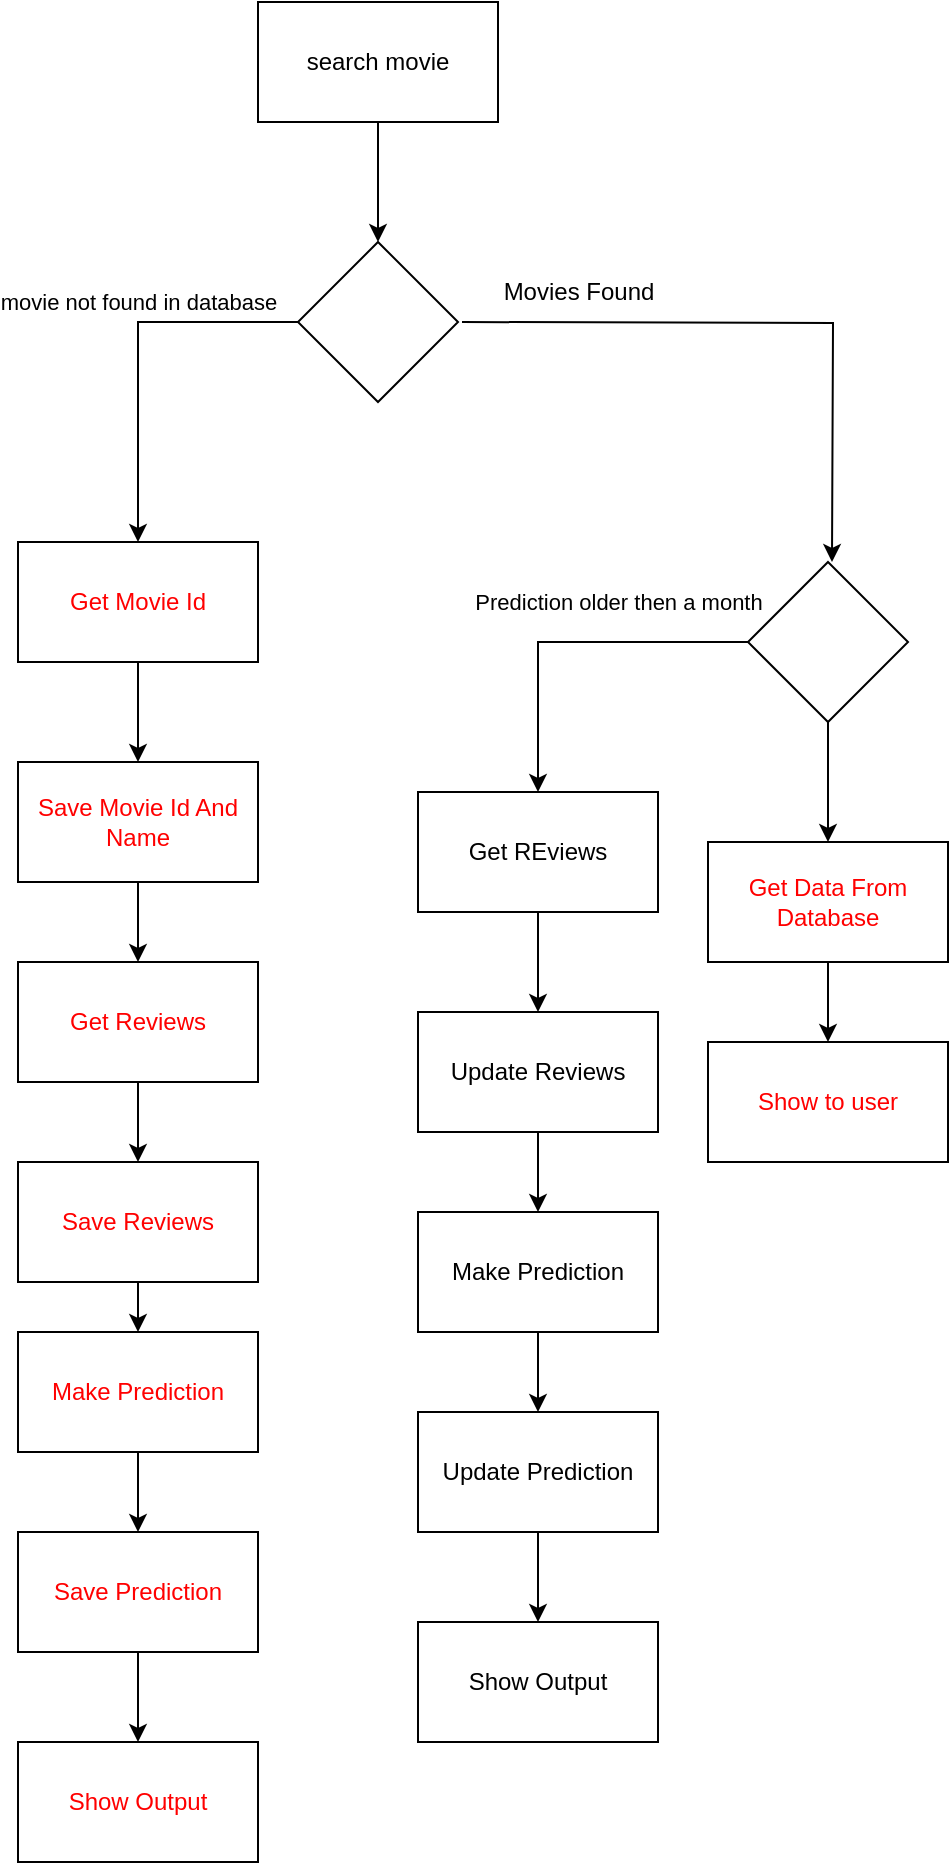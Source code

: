 <mxfile version="20.2.4" type="device"><diagram id="Ld-WULVBX-9QFqE-X4Ws" name="Page-1"><mxGraphModel dx="868" dy="482" grid="1" gridSize="10" guides="1" tooltips="1" connect="1" arrows="1" fold="1" page="1" pageScale="1" pageWidth="850" pageHeight="1100" math="0" shadow="0"><root><mxCell id="0"/><mxCell id="1" parent="0"/><mxCell id="r4Cym-CxRP860gSOotWk-3" style="edgeStyle=orthogonalEdgeStyle;rounded=0;orthogonalLoop=1;jettySize=auto;html=1;entryX=0.5;entryY=0;entryDx=0;entryDy=0;" parent="1" source="r4Cym-CxRP860gSOotWk-1" target="r4Cym-CxRP860gSOotWk-2" edge="1"><mxGeometry relative="1" as="geometry"/></mxCell><mxCell id="r4Cym-CxRP860gSOotWk-1" value="search movie" style="rounded=0;whiteSpace=wrap;html=1;" parent="1" vertex="1"><mxGeometry x="180" y="80" width="120" height="60" as="geometry"/></mxCell><mxCell id="r4Cym-CxRP860gSOotWk-6" style="edgeStyle=orthogonalEdgeStyle;rounded=0;orthogonalLoop=1;jettySize=auto;html=1;exitX=0;exitY=0.5;exitDx=0;exitDy=0;" parent="1" source="r4Cym-CxRP860gSOotWk-2" target="r4Cym-CxRP860gSOotWk-4" edge="1"><mxGeometry relative="1" as="geometry"/></mxCell><mxCell id="r4Cym-CxRP860gSOotWk-20" value="movie not found in database" style="edgeLabel;html=1;align=center;verticalAlign=middle;resizable=0;points=[];" parent="r4Cym-CxRP860gSOotWk-6" vertex="1" connectable="0"><mxGeometry x="-0.4" y="-2" relative="1" as="geometry"><mxPoint x="-23" y="-8" as="offset"/></mxGeometry></mxCell><mxCell id="r4Cym-CxRP860gSOotWk-7" style="edgeStyle=orthogonalEdgeStyle;rounded=0;orthogonalLoop=1;jettySize=auto;html=1;exitX=1;exitY=0.5;exitDx=0;exitDy=0;entryX=0.5;entryY=0;entryDx=0;entryDy=0;" parent="1" edge="1"><mxGeometry relative="1" as="geometry"><mxPoint x="467" y="360" as="targetPoint"/><mxPoint x="282" y="240" as="sourcePoint"/></mxGeometry></mxCell><mxCell id="r4Cym-CxRP860gSOotWk-2" value="" style="rhombus;whiteSpace=wrap;html=1;" parent="1" vertex="1"><mxGeometry x="200" y="200" width="80" height="80" as="geometry"/></mxCell><mxCell id="r4Cym-CxRP860gSOotWk-9" style="edgeStyle=orthogonalEdgeStyle;rounded=0;orthogonalLoop=1;jettySize=auto;html=1;" parent="1" source="r4Cym-CxRP860gSOotWk-4" target="r4Cym-CxRP860gSOotWk-8" edge="1"><mxGeometry relative="1" as="geometry"/></mxCell><mxCell id="r4Cym-CxRP860gSOotWk-4" value="&lt;font color=&quot;#ff0000&quot;&gt;Get Movie Id&lt;/font&gt;" style="rounded=0;whiteSpace=wrap;html=1;" parent="1" vertex="1"><mxGeometry x="60" y="350" width="120" height="60" as="geometry"/></mxCell><mxCell id="r4Cym-CxRP860gSOotWk-11" style="edgeStyle=orthogonalEdgeStyle;rounded=0;orthogonalLoop=1;jettySize=auto;html=1;" parent="1" source="r4Cym-CxRP860gSOotWk-8" target="r4Cym-CxRP860gSOotWk-10" edge="1"><mxGeometry relative="1" as="geometry"/></mxCell><mxCell id="r4Cym-CxRP860gSOotWk-8" value="&lt;font color=&quot;#ff0000&quot;&gt;Save Movie Id And Name&lt;/font&gt;" style="rounded=0;whiteSpace=wrap;html=1;" parent="1" vertex="1"><mxGeometry x="60" y="460" width="120" height="60" as="geometry"/></mxCell><mxCell id="r4Cym-CxRP860gSOotWk-13" style="edgeStyle=orthogonalEdgeStyle;rounded=0;orthogonalLoop=1;jettySize=auto;html=1;" parent="1" source="r4Cym-CxRP860gSOotWk-10" target="r4Cym-CxRP860gSOotWk-12" edge="1"><mxGeometry relative="1" as="geometry"/></mxCell><mxCell id="r4Cym-CxRP860gSOotWk-10" value="&lt;font color=&quot;#ff0000&quot;&gt;Get Reviews&lt;/font&gt;" style="rounded=0;whiteSpace=wrap;html=1;" parent="1" vertex="1"><mxGeometry x="60" y="560" width="120" height="60" as="geometry"/></mxCell><mxCell id="r4Cym-CxRP860gSOotWk-40" style="edgeStyle=orthogonalEdgeStyle;rounded=0;orthogonalLoop=1;jettySize=auto;html=1;entryX=0.5;entryY=0;entryDx=0;entryDy=0;" parent="1" source="r4Cym-CxRP860gSOotWk-12" target="r4Cym-CxRP860gSOotWk-36" edge="1"><mxGeometry relative="1" as="geometry"/></mxCell><mxCell id="r4Cym-CxRP860gSOotWk-12" value="&lt;font color=&quot;#ff0000&quot;&gt;Save Reviews&lt;/font&gt;" style="rounded=0;whiteSpace=wrap;html=1;" parent="1" vertex="1"><mxGeometry x="60" y="660" width="120" height="60" as="geometry"/></mxCell><mxCell id="r4Cym-CxRP860gSOotWk-30" style="edgeStyle=orthogonalEdgeStyle;rounded=0;orthogonalLoop=1;jettySize=auto;html=1;entryX=0.5;entryY=0;entryDx=0;entryDy=0;" parent="1" source="r4Cym-CxRP860gSOotWk-14" target="r4Cym-CxRP860gSOotWk-24" edge="1"><mxGeometry relative="1" as="geometry"/></mxCell><mxCell id="r4Cym-CxRP860gSOotWk-31" value="Prediction older then a month" style="edgeLabel;html=1;align=center;verticalAlign=middle;resizable=0;points=[];" parent="r4Cym-CxRP860gSOotWk-30" vertex="1" connectable="0"><mxGeometry x="-0.644" y="-4" relative="1" as="geometry"><mxPoint x="-33" y="-16" as="offset"/></mxGeometry></mxCell><mxCell id="r4Cym-CxRP860gSOotWk-14" value="" style="rhombus;whiteSpace=wrap;html=1;" parent="1" vertex="1"><mxGeometry x="425" y="360" width="80" height="80" as="geometry"/></mxCell><mxCell id="r4Cym-CxRP860gSOotWk-16" style="edgeStyle=orthogonalEdgeStyle;rounded=0;orthogonalLoop=1;jettySize=auto;html=1;exitX=0.5;exitY=1;exitDx=0;exitDy=0;" parent="1" source="r4Cym-CxRP860gSOotWk-14" target="r4Cym-CxRP860gSOotWk-18" edge="1"><mxGeometry relative="1" as="geometry"><mxPoint x="470" y="440" as="sourcePoint"/></mxGeometry></mxCell><mxCell id="r4Cym-CxRP860gSOotWk-17" style="edgeStyle=orthogonalEdgeStyle;rounded=0;orthogonalLoop=1;jettySize=auto;html=1;" parent="1" source="r4Cym-CxRP860gSOotWk-18" target="r4Cym-CxRP860gSOotWk-19" edge="1"><mxGeometry relative="1" as="geometry"/></mxCell><mxCell id="r4Cym-CxRP860gSOotWk-18" value="&lt;font color=&quot;#ff0000&quot;&gt;Get Data From Database&lt;/font&gt;" style="rounded=0;whiteSpace=wrap;html=1;" parent="1" vertex="1"><mxGeometry x="405" y="500" width="120" height="60" as="geometry"/></mxCell><mxCell id="r4Cym-CxRP860gSOotWk-19" value="&lt;font color=&quot;#ff0000&quot;&gt;Show to user&lt;/font&gt;" style="rounded=0;whiteSpace=wrap;html=1;" parent="1" vertex="1"><mxGeometry x="405" y="600" width="120" height="60" as="geometry"/></mxCell><mxCell id="r4Cym-CxRP860gSOotWk-23" style="edgeStyle=orthogonalEdgeStyle;rounded=0;orthogonalLoop=1;jettySize=auto;html=1;" parent="1" source="r4Cym-CxRP860gSOotWk-24" target="r4Cym-CxRP860gSOotWk-26" edge="1"><mxGeometry relative="1" as="geometry"/></mxCell><mxCell id="r4Cym-CxRP860gSOotWk-24" value="Get REviews" style="rounded=0;whiteSpace=wrap;html=1;" parent="1" vertex="1"><mxGeometry x="260" y="475" width="120" height="60" as="geometry"/></mxCell><mxCell id="r4Cym-CxRP860gSOotWk-25" style="edgeStyle=orthogonalEdgeStyle;rounded=0;orthogonalLoop=1;jettySize=auto;html=1;" parent="1" source="r4Cym-CxRP860gSOotWk-26" target="r4Cym-CxRP860gSOotWk-28" edge="1"><mxGeometry relative="1" as="geometry"/></mxCell><mxCell id="r4Cym-CxRP860gSOotWk-26" value="Update Reviews" style="rounded=0;whiteSpace=wrap;html=1;" parent="1" vertex="1"><mxGeometry x="260" y="585" width="120" height="60" as="geometry"/></mxCell><mxCell id="r4Cym-CxRP860gSOotWk-27" style="edgeStyle=orthogonalEdgeStyle;rounded=0;orthogonalLoop=1;jettySize=auto;html=1;" parent="1" source="r4Cym-CxRP860gSOotWk-28" target="r4Cym-CxRP860gSOotWk-29" edge="1"><mxGeometry relative="1" as="geometry"/></mxCell><mxCell id="r4Cym-CxRP860gSOotWk-28" value="Make Prediction" style="rounded=0;whiteSpace=wrap;html=1;" parent="1" vertex="1"><mxGeometry x="260" y="685" width="120" height="60" as="geometry"/></mxCell><mxCell id="r4Cym-CxRP860gSOotWk-33" style="edgeStyle=orthogonalEdgeStyle;rounded=0;orthogonalLoop=1;jettySize=auto;html=1;entryX=0.5;entryY=0;entryDx=0;entryDy=0;" parent="1" source="r4Cym-CxRP860gSOotWk-29" target="r4Cym-CxRP860gSOotWk-32" edge="1"><mxGeometry relative="1" as="geometry"/></mxCell><mxCell id="r4Cym-CxRP860gSOotWk-29" value="Update Prediction" style="rounded=0;whiteSpace=wrap;html=1;" parent="1" vertex="1"><mxGeometry x="260" y="785" width="120" height="60" as="geometry"/></mxCell><mxCell id="r4Cym-CxRP860gSOotWk-32" value="Show Output" style="rounded=0;whiteSpace=wrap;html=1;" parent="1" vertex="1"><mxGeometry x="260" y="890" width="120" height="60" as="geometry"/></mxCell><mxCell id="r4Cym-CxRP860gSOotWk-35" style="edgeStyle=orthogonalEdgeStyle;rounded=0;orthogonalLoop=1;jettySize=auto;html=1;" parent="1" source="r4Cym-CxRP860gSOotWk-36" target="r4Cym-CxRP860gSOotWk-38" edge="1"><mxGeometry relative="1" as="geometry"/></mxCell><mxCell id="r4Cym-CxRP860gSOotWk-36" value="&lt;font color=&quot;#ff0000&quot;&gt;Make Prediction&lt;/font&gt;" style="rounded=0;whiteSpace=wrap;html=1;" parent="1" vertex="1"><mxGeometry x="60" y="745" width="120" height="60" as="geometry"/></mxCell><mxCell id="r4Cym-CxRP860gSOotWk-37" style="edgeStyle=orthogonalEdgeStyle;rounded=0;orthogonalLoop=1;jettySize=auto;html=1;entryX=0.5;entryY=0;entryDx=0;entryDy=0;" parent="1" source="r4Cym-CxRP860gSOotWk-38" target="r4Cym-CxRP860gSOotWk-39" edge="1"><mxGeometry relative="1" as="geometry"/></mxCell><mxCell id="r4Cym-CxRP860gSOotWk-38" value="&lt;font color=&quot;#ff0000&quot;&gt;Save Prediction&lt;/font&gt;" style="rounded=0;whiteSpace=wrap;html=1;" parent="1" vertex="1"><mxGeometry x="60" y="845" width="120" height="60" as="geometry"/></mxCell><mxCell id="r4Cym-CxRP860gSOotWk-39" value="&lt;font color=&quot;#ff0000&quot;&gt;Show Output&lt;/font&gt;" style="rounded=0;whiteSpace=wrap;html=1;" parent="1" vertex="1"><mxGeometry x="60" y="950" width="120" height="60" as="geometry"/></mxCell><mxCell id="kJ5b4WT9w6vPnP8jmkbd-1" value="&lt;font color=&quot;#000000&quot;&gt;Movies Found&lt;/font&gt;" style="text;html=1;align=center;verticalAlign=middle;resizable=0;points=[];autosize=1;strokeColor=none;fillColor=none;fontColor=#FF0000;" parent="1" vertex="1"><mxGeometry x="290" y="210" width="100" height="30" as="geometry"/></mxCell></root></mxGraphModel></diagram></mxfile>